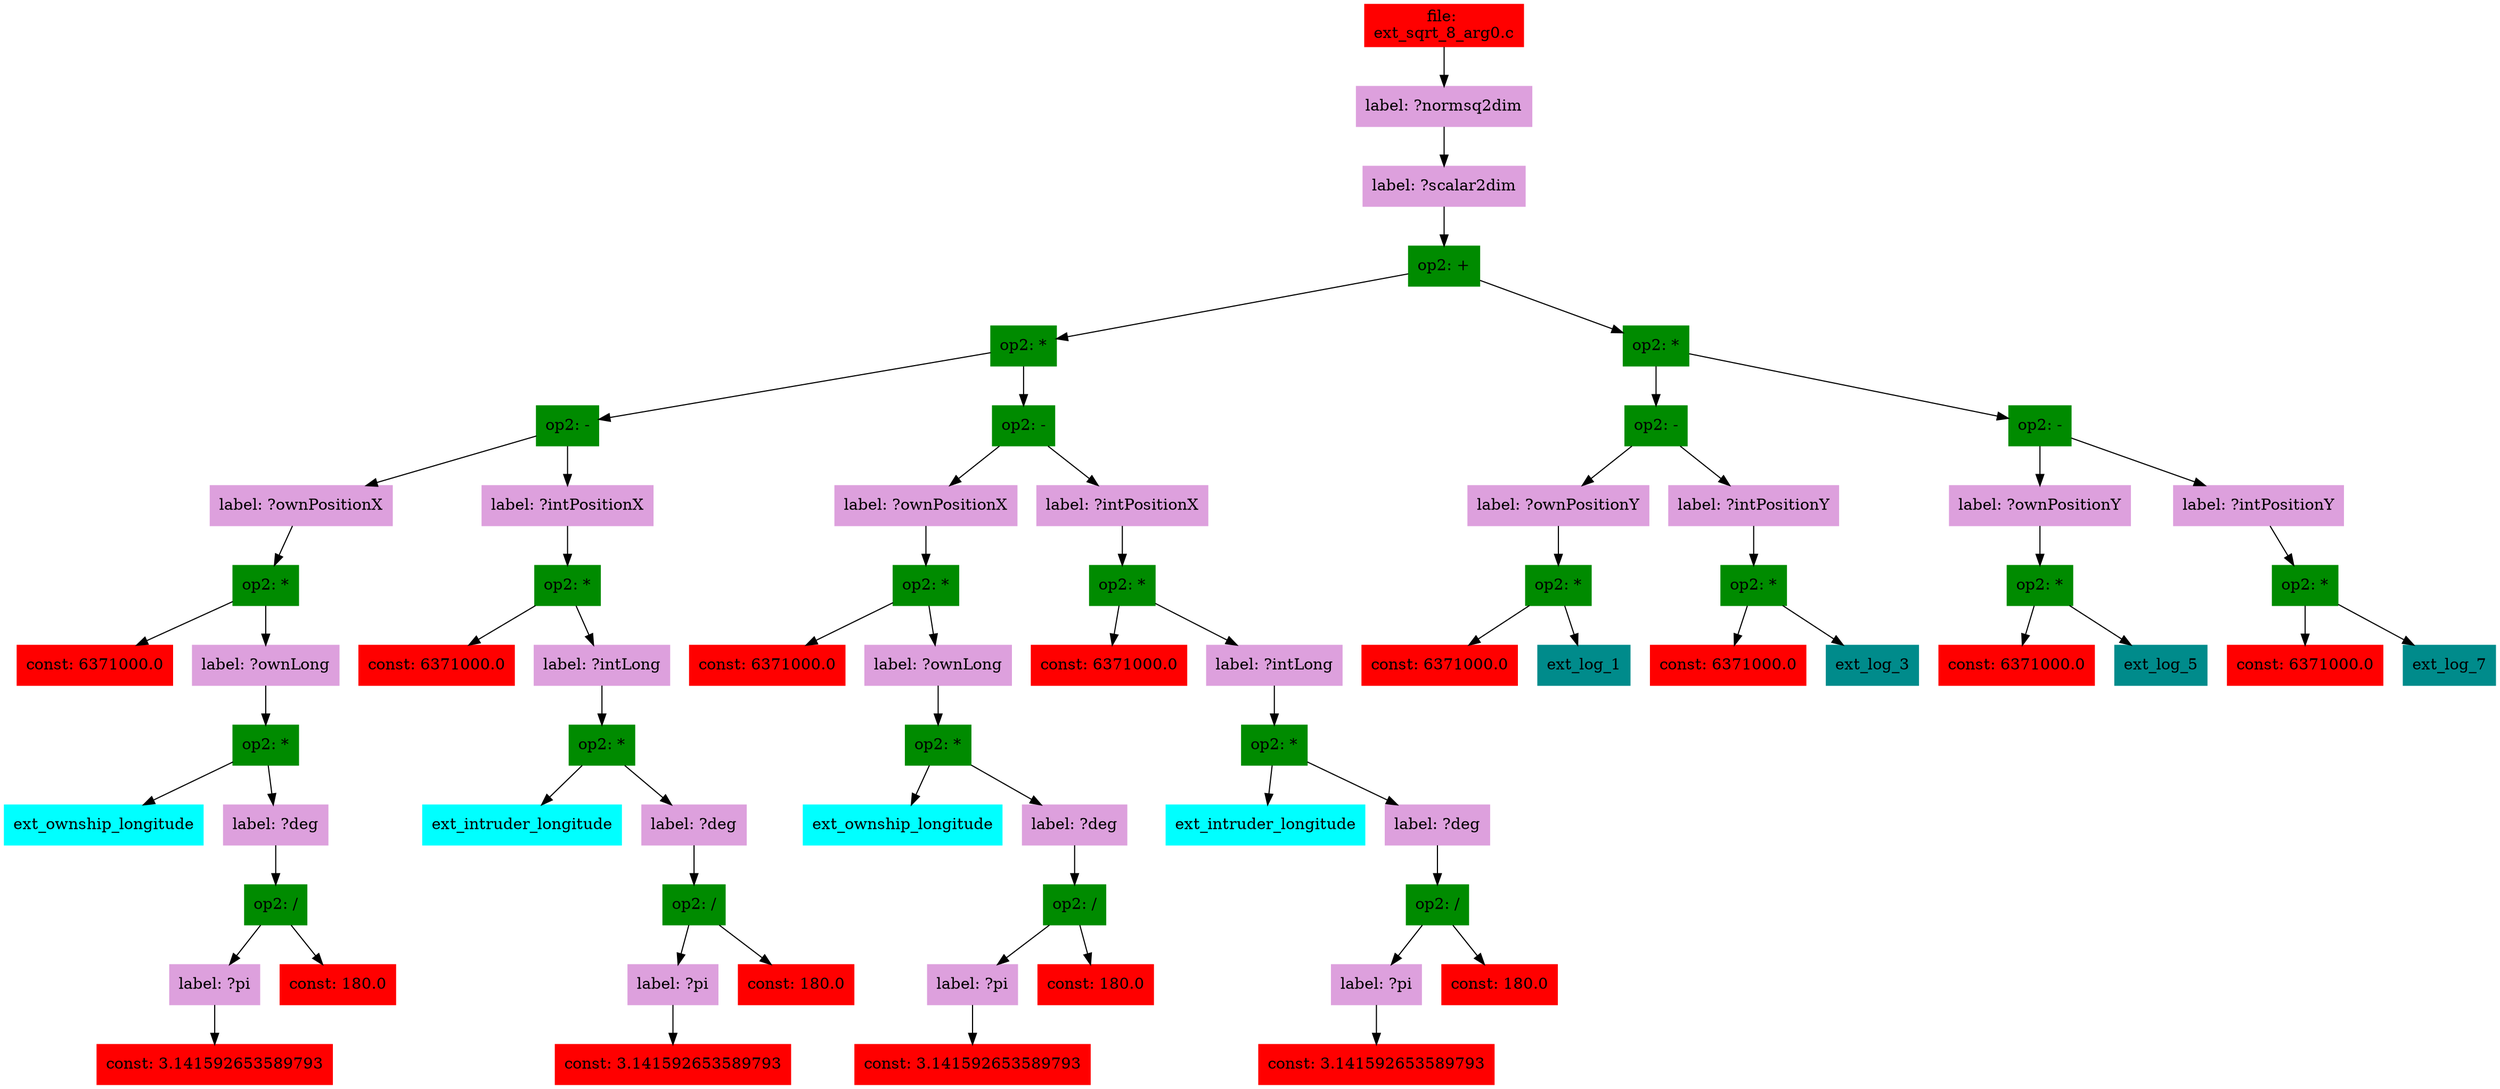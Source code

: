 digraph G {
node [shape=box]

0 [label="file: 
ext_sqrt_8_arg0.c",color=red, style=filled]
1 [label="label: ?normsq2dim",color=plum, style=filled]
0 -> 1
2 [label="label: ?scalar2dim",color=plum, style=filled]
1 -> 2
3 [label="op2: +",color=green4, style=filled]
2 -> 3
4 [label="op2: *",color=green4, style=filled]
3 -> 4
5 [label="op2: -",color=green4, style=filled]
4 -> 5
6 [label="label: ?ownPositionX",color=plum, style=filled]
5 -> 6
7 [label="op2: *",color=green4, style=filled]
6 -> 7
8 [label="const: 6371000.0",color=red1, style=filled]
7 -> 8
9 [label="label: ?ownLong",color=plum, style=filled]
7 -> 9
10 [label="op2: *",color=green4, style=filled]
9 -> 10
11 [label="ext_ownship_longitude",color=cyan1, style=filled]
10 -> 11
12 [label="label: ?deg",color=plum, style=filled]
10 -> 12
13 [label="op2: /",color=green4, style=filled]
12 -> 13
14 [label="label: ?pi",color=plum, style=filled]
13 -> 14
15 [label="const: 3.141592653589793",color=red1, style=filled]
14 -> 15
16 [label="const: 180.0",color=red1, style=filled]
13 -> 16
17 [label="label: ?intPositionX",color=plum, style=filled]
5 -> 17
18 [label="op2: *",color=green4, style=filled]
17 -> 18
19 [label="const: 6371000.0",color=red1, style=filled]
18 -> 19
20 [label="label: ?intLong",color=plum, style=filled]
18 -> 20
21 [label="op2: *",color=green4, style=filled]
20 -> 21
22 [label="ext_intruder_longitude",color=cyan1, style=filled]
21 -> 22
23 [label="label: ?deg",color=plum, style=filled]
21 -> 23
24 [label="op2: /",color=green4, style=filled]
23 -> 24
25 [label="label: ?pi",color=plum, style=filled]
24 -> 25
26 [label="const: 3.141592653589793",color=red1, style=filled]
25 -> 26
27 [label="const: 180.0",color=red1, style=filled]
24 -> 27
28 [label="op2: -",color=green4, style=filled]
4 -> 28
29 [label="label: ?ownPositionX",color=plum, style=filled]
28 -> 29
30 [label="op2: *",color=green4, style=filled]
29 -> 30
31 [label="const: 6371000.0",color=red1, style=filled]
30 -> 31
32 [label="label: ?ownLong",color=plum, style=filled]
30 -> 32
33 [label="op2: *",color=green4, style=filled]
32 -> 33
34 [label="ext_ownship_longitude",color=cyan1, style=filled]
33 -> 34
35 [label="label: ?deg",color=plum, style=filled]
33 -> 35
36 [label="op2: /",color=green4, style=filled]
35 -> 36
37 [label="label: ?pi",color=plum, style=filled]
36 -> 37
38 [label="const: 3.141592653589793",color=red1, style=filled]
37 -> 38
39 [label="const: 180.0",color=red1, style=filled]
36 -> 39
40 [label="label: ?intPositionX",color=plum, style=filled]
28 -> 40
41 [label="op2: *",color=green4, style=filled]
40 -> 41
42 [label="const: 6371000.0",color=red1, style=filled]
41 -> 42
43 [label="label: ?intLong",color=plum, style=filled]
41 -> 43
44 [label="op2: *",color=green4, style=filled]
43 -> 44
45 [label="ext_intruder_longitude",color=cyan1, style=filled]
44 -> 45
46 [label="label: ?deg",color=plum, style=filled]
44 -> 46
47 [label="op2: /",color=green4, style=filled]
46 -> 47
48 [label="label: ?pi",color=plum, style=filled]
47 -> 48
49 [label="const: 3.141592653589793",color=red1, style=filled]
48 -> 49
50 [label="const: 180.0",color=red1, style=filled]
47 -> 50
51 [label="op2: *",color=green4, style=filled]
3 -> 51
52 [label="op2: -",color=green4, style=filled]
51 -> 52
53 [label="label: ?ownPositionY",color=plum, style=filled]
52 -> 53
54 [label="op2: *",color=green4, style=filled]
53 -> 54
55 [label="const: 6371000.0",color=red1, style=filled]
54 -> 55
56 [label="ext_log_1",color=cyan4, style=filled]
54 -> 56
73 [label="label: ?intPositionY",color=plum, style=filled]
52 -> 73
74 [label="op2: *",color=green4, style=filled]
73 -> 74
75 [label="const: 6371000.0",color=red1, style=filled]
74 -> 75
76 [label="ext_log_3",color=cyan4, style=filled]
74 -> 76
93 [label="op2: -",color=green4, style=filled]
51 -> 93
94 [label="label: ?ownPositionY",color=plum, style=filled]
93 -> 94
95 [label="op2: *",color=green4, style=filled]
94 -> 95
96 [label="const: 6371000.0",color=red1, style=filled]
95 -> 96
97 [label="ext_log_5",color=cyan4, style=filled]
95 -> 97
114 [label="label: ?intPositionY",color=plum, style=filled]
93 -> 114
115 [label="op2: *",color=green4, style=filled]
114 -> 115
116 [label="const: 6371000.0",color=red1, style=filled]
115 -> 116
117 [label="ext_log_7",color=cyan4, style=filled]
115 -> 117


}

